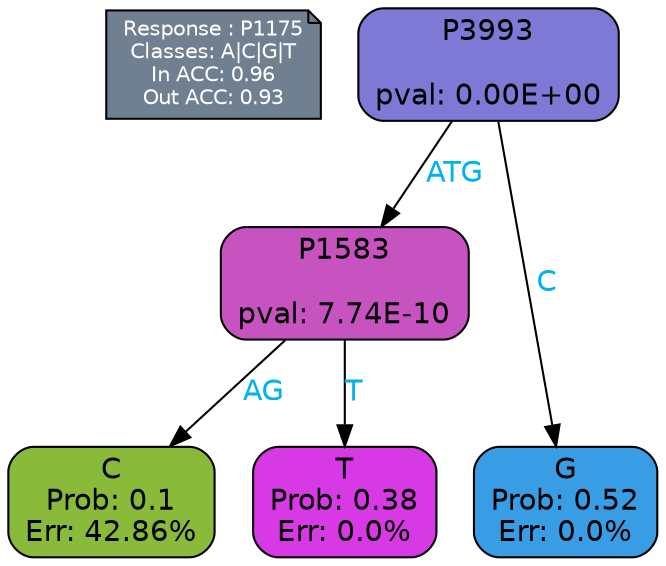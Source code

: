 digraph Tree {
node [shape=box, style="filled, rounded", color="black", fontname=helvetica] ;
graph [ranksep=equally, splines=polylines, bgcolor=transparent, dpi=600] ;
edge [fontname=helvetica] ;
LEGEND [label="Response : P1175
Classes: A|C|G|T
In ACC: 0.96
Out ACC: 0.93
",shape=note,align=left,style=filled,fillcolor="slategray",fontcolor="white",fontsize=10];1 [label="P3993

pval: 0.00E+00", fillcolor="#7d79d4"] ;
2 [label="P1583

pval: 7.74E-10", fillcolor="#c753c1"] ;
3 [label="C
Prob: 0.1
Err: 42.86%", fillcolor="#8aba39"] ;
4 [label="T
Prob: 0.38
Err: 0.0%", fillcolor="#d739e5"] ;
5 [label="G
Prob: 0.52
Err: 0.0%", fillcolor="#399de5"] ;
1 -> 2 [label="ATG",fontcolor=deepskyblue2] ;
1 -> 5 [label="C",fontcolor=deepskyblue2] ;
2 -> 3 [label="AG",fontcolor=deepskyblue2] ;
2 -> 4 [label="T",fontcolor=deepskyblue2] ;
{rank = same; 3;4;5;}{rank = same; LEGEND;1;}}